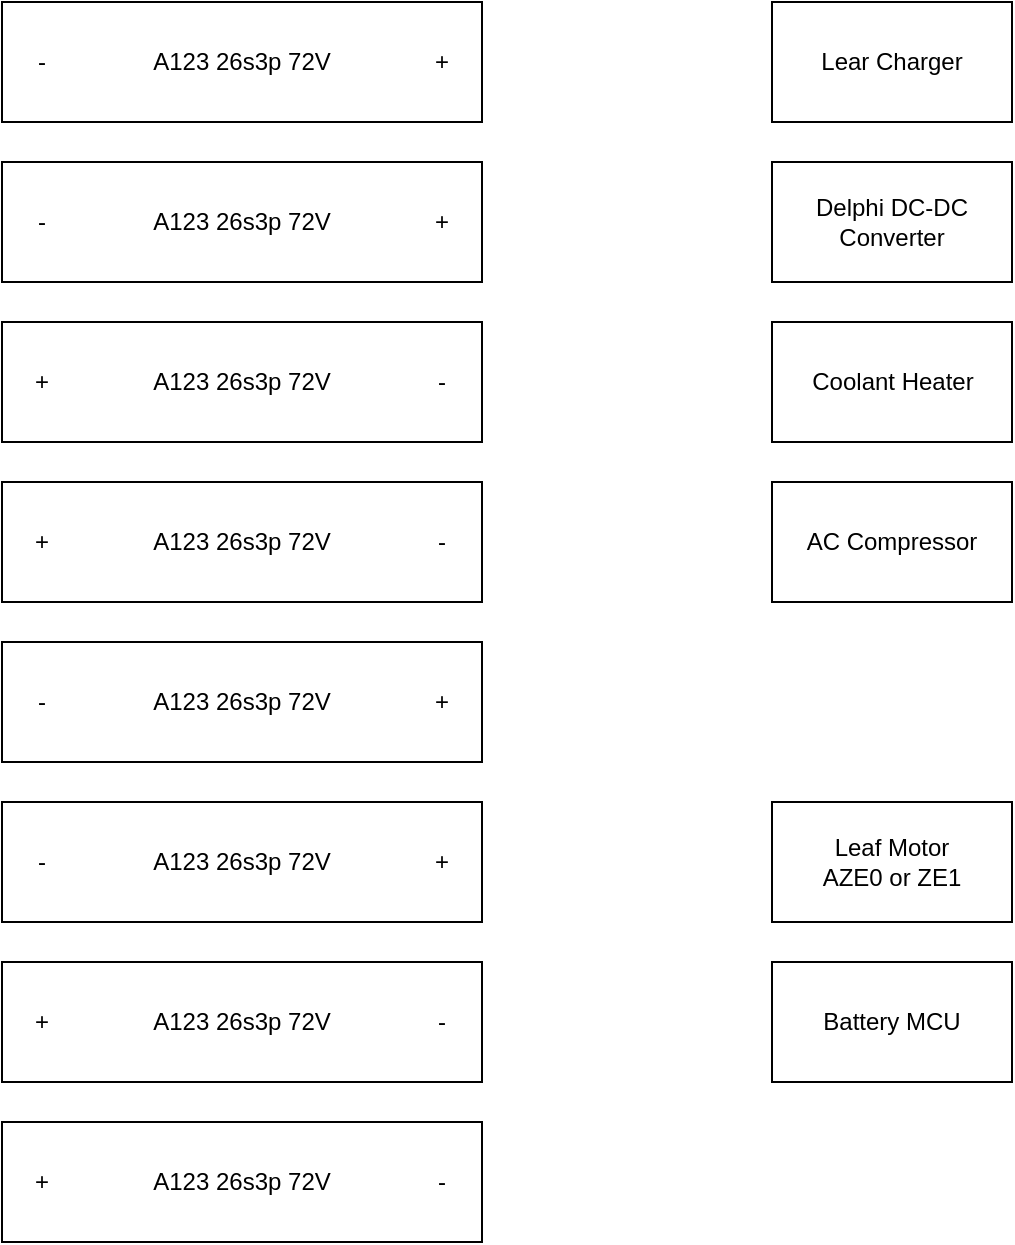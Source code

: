 <mxfile version="26.2.8">
  <diagram name="Page-1" id="MdFABfc416Y3jbGR-uwZ">
    <mxGraphModel dx="938" dy="595" grid="1" gridSize="10" guides="1" tooltips="1" connect="1" arrows="1" fold="1" page="1" pageScale="1" pageWidth="850" pageHeight="1100" math="0" shadow="0">
      <root>
        <mxCell id="0" />
        <mxCell id="1" parent="0" />
        <mxCell id="s7YrJAAwgMWa7x6NS1ye-47" value="" style="group" vertex="1" connectable="0" parent="1">
          <mxGeometry x="425" y="520" width="120" height="60" as="geometry" />
        </mxCell>
        <mxCell id="s7YrJAAwgMWa7x6NS1ye-43" value="" style="rounded=0;whiteSpace=wrap;html=1;" vertex="1" parent="s7YrJAAwgMWa7x6NS1ye-47">
          <mxGeometry width="120" height="60" as="geometry" />
        </mxCell>
        <mxCell id="s7YrJAAwgMWa7x6NS1ye-44" value="Battery MCU" style="text;html=1;align=center;verticalAlign=middle;whiteSpace=wrap;rounded=0;" vertex="1" parent="s7YrJAAwgMWa7x6NS1ye-47">
          <mxGeometry x="20" y="15" width="80" height="30" as="geometry" />
        </mxCell>
        <mxCell id="s7YrJAAwgMWa7x6NS1ye-48" value="" style="group" vertex="1" connectable="0" parent="1">
          <mxGeometry x="425" y="440" width="120" height="60" as="geometry" />
        </mxCell>
        <mxCell id="s7YrJAAwgMWa7x6NS1ye-45" value="" style="rounded=0;whiteSpace=wrap;html=1;" vertex="1" parent="s7YrJAAwgMWa7x6NS1ye-48">
          <mxGeometry width="120" height="60" as="geometry" />
        </mxCell>
        <mxCell id="s7YrJAAwgMWa7x6NS1ye-46" value="Leaf Motor AZE0 or ZE1" style="text;html=1;align=center;verticalAlign=middle;whiteSpace=wrap;rounded=0;" vertex="1" parent="s7YrJAAwgMWa7x6NS1ye-48">
          <mxGeometry x="15" y="15" width="90" height="30" as="geometry" />
        </mxCell>
        <mxCell id="s7YrJAAwgMWa7x6NS1ye-49" value="" style="group" vertex="1" connectable="0" parent="1">
          <mxGeometry x="425" y="280" width="120" height="60" as="geometry" />
        </mxCell>
        <mxCell id="s7YrJAAwgMWa7x6NS1ye-41" value="" style="rounded=0;whiteSpace=wrap;html=1;" vertex="1" parent="s7YrJAAwgMWa7x6NS1ye-49">
          <mxGeometry width="120" height="60" as="geometry" />
        </mxCell>
        <mxCell id="s7YrJAAwgMWa7x6NS1ye-42" value="&lt;div&gt;AC Compressor&lt;/div&gt;" style="text;html=1;align=center;verticalAlign=middle;whiteSpace=wrap;rounded=0;" vertex="1" parent="s7YrJAAwgMWa7x6NS1ye-49">
          <mxGeometry x="10" y="15" width="100" height="30" as="geometry" />
        </mxCell>
        <mxCell id="s7YrJAAwgMWa7x6NS1ye-50" value="" style="group" vertex="1" connectable="0" parent="1">
          <mxGeometry x="425" y="200" width="120" height="60" as="geometry" />
        </mxCell>
        <mxCell id="s7YrJAAwgMWa7x6NS1ye-39" value="" style="rounded=0;whiteSpace=wrap;html=1;" vertex="1" parent="s7YrJAAwgMWa7x6NS1ye-50">
          <mxGeometry width="120" height="60" as="geometry" />
        </mxCell>
        <mxCell id="s7YrJAAwgMWa7x6NS1ye-40" value="Coolant Heater" style="text;html=1;align=center;verticalAlign=middle;whiteSpace=wrap;rounded=0;" vertex="1" parent="s7YrJAAwgMWa7x6NS1ye-50">
          <mxGeometry x="17.5" y="15" width="85" height="30" as="geometry" />
        </mxCell>
        <mxCell id="s7YrJAAwgMWa7x6NS1ye-51" value="" style="group" vertex="1" connectable="0" parent="1">
          <mxGeometry x="425" y="120" width="120" height="60" as="geometry" />
        </mxCell>
        <mxCell id="s7YrJAAwgMWa7x6NS1ye-37" value="" style="rounded=0;whiteSpace=wrap;html=1;" vertex="1" parent="s7YrJAAwgMWa7x6NS1ye-51">
          <mxGeometry width="120" height="60" as="geometry" />
        </mxCell>
        <mxCell id="s7YrJAAwgMWa7x6NS1ye-38" value="Delphi DC-DC Converter" style="text;html=1;align=center;verticalAlign=middle;whiteSpace=wrap;rounded=0;" vertex="1" parent="s7YrJAAwgMWa7x6NS1ye-51">
          <mxGeometry x="5" y="15" width="110" height="30" as="geometry" />
        </mxCell>
        <mxCell id="s7YrJAAwgMWa7x6NS1ye-52" value="" style="group" vertex="1" connectable="0" parent="1">
          <mxGeometry x="425" y="40" width="120" height="60" as="geometry" />
        </mxCell>
        <mxCell id="s7YrJAAwgMWa7x6NS1ye-35" value="" style="rounded=0;whiteSpace=wrap;html=1;" vertex="1" parent="s7YrJAAwgMWa7x6NS1ye-52">
          <mxGeometry width="120" height="60" as="geometry" />
        </mxCell>
        <mxCell id="s7YrJAAwgMWa7x6NS1ye-36" value="Lear Charger" style="text;html=1;align=center;verticalAlign=middle;whiteSpace=wrap;rounded=0;" vertex="1" parent="s7YrJAAwgMWa7x6NS1ye-52">
          <mxGeometry x="20" y="15" width="80" height="30" as="geometry" />
        </mxCell>
        <mxCell id="s7YrJAAwgMWa7x6NS1ye-53" value="" style="group" vertex="1" connectable="0" parent="1">
          <mxGeometry x="40" y="40" width="240" height="60" as="geometry" />
        </mxCell>
        <mxCell id="s7YrJAAwgMWa7x6NS1ye-1" value="" style="rounded=0;whiteSpace=wrap;html=1;" vertex="1" parent="s7YrJAAwgMWa7x6NS1ye-53">
          <mxGeometry width="240" height="60" as="geometry" />
        </mxCell>
        <mxCell id="s7YrJAAwgMWa7x6NS1ye-9" value="A123 26s3p 72V" style="text;html=1;align=center;verticalAlign=middle;whiteSpace=wrap;rounded=0;" vertex="1" parent="s7YrJAAwgMWa7x6NS1ye-53">
          <mxGeometry x="70" y="15" width="100" height="30" as="geometry" />
        </mxCell>
        <mxCell id="s7YrJAAwgMWa7x6NS1ye-18" value="+" style="text;html=1;align=center;verticalAlign=middle;whiteSpace=wrap;rounded=0;" vertex="1" parent="s7YrJAAwgMWa7x6NS1ye-53">
          <mxGeometry x="210" y="15" width="20" height="30" as="geometry" />
        </mxCell>
        <mxCell id="s7YrJAAwgMWa7x6NS1ye-26" value="-" style="text;html=1;align=center;verticalAlign=middle;whiteSpace=wrap;rounded=0;" vertex="1" parent="s7YrJAAwgMWa7x6NS1ye-53">
          <mxGeometry x="10" y="15" width="20" height="30" as="geometry" />
        </mxCell>
        <mxCell id="s7YrJAAwgMWa7x6NS1ye-54" value="" style="group" vertex="1" connectable="0" parent="1">
          <mxGeometry x="40" y="120" width="240" height="60" as="geometry" />
        </mxCell>
        <mxCell id="s7YrJAAwgMWa7x6NS1ye-2" value="" style="rounded=0;whiteSpace=wrap;html=1;" vertex="1" parent="s7YrJAAwgMWa7x6NS1ye-54">
          <mxGeometry width="240" height="60" as="geometry" />
        </mxCell>
        <mxCell id="s7YrJAAwgMWa7x6NS1ye-10" value="A123 26s3p 72V" style="text;html=1;align=center;verticalAlign=middle;whiteSpace=wrap;rounded=0;" vertex="1" parent="s7YrJAAwgMWa7x6NS1ye-54">
          <mxGeometry x="70" y="15" width="100" height="30" as="geometry" />
        </mxCell>
        <mxCell id="s7YrJAAwgMWa7x6NS1ye-19" value="+" style="text;html=1;align=center;verticalAlign=middle;whiteSpace=wrap;rounded=0;" vertex="1" parent="s7YrJAAwgMWa7x6NS1ye-54">
          <mxGeometry x="210" y="15" width="20" height="30" as="geometry" />
        </mxCell>
        <mxCell id="s7YrJAAwgMWa7x6NS1ye-27" value="-" style="text;html=1;align=center;verticalAlign=middle;whiteSpace=wrap;rounded=0;" vertex="1" parent="s7YrJAAwgMWa7x6NS1ye-54">
          <mxGeometry x="10" y="15" width="20" height="30" as="geometry" />
        </mxCell>
        <mxCell id="s7YrJAAwgMWa7x6NS1ye-55" value="" style="group" vertex="1" connectable="0" parent="1">
          <mxGeometry x="40" y="200" width="240" height="60" as="geometry" />
        </mxCell>
        <mxCell id="s7YrJAAwgMWa7x6NS1ye-3" value="" style="rounded=0;whiteSpace=wrap;html=1;" vertex="1" parent="s7YrJAAwgMWa7x6NS1ye-55">
          <mxGeometry width="240" height="60" as="geometry" />
        </mxCell>
        <mxCell id="s7YrJAAwgMWa7x6NS1ye-11" value="A123 26s3p 72V" style="text;html=1;align=center;verticalAlign=middle;whiteSpace=wrap;rounded=0;" vertex="1" parent="s7YrJAAwgMWa7x6NS1ye-55">
          <mxGeometry x="70" y="15" width="100" height="30" as="geometry" />
        </mxCell>
        <mxCell id="s7YrJAAwgMWa7x6NS1ye-20" value="+" style="text;html=1;align=center;verticalAlign=middle;whiteSpace=wrap;rounded=0;" vertex="1" parent="s7YrJAAwgMWa7x6NS1ye-55">
          <mxGeometry x="10" y="15" width="20" height="30" as="geometry" />
        </mxCell>
        <mxCell id="s7YrJAAwgMWa7x6NS1ye-28" value="-" style="text;html=1;align=center;verticalAlign=middle;whiteSpace=wrap;rounded=0;" vertex="1" parent="s7YrJAAwgMWa7x6NS1ye-55">
          <mxGeometry x="210" y="15" width="20" height="30" as="geometry" />
        </mxCell>
        <mxCell id="s7YrJAAwgMWa7x6NS1ye-56" value="" style="group" vertex="1" connectable="0" parent="1">
          <mxGeometry x="40" y="280" width="240" height="60" as="geometry" />
        </mxCell>
        <mxCell id="s7YrJAAwgMWa7x6NS1ye-4" value="" style="rounded=0;whiteSpace=wrap;html=1;" vertex="1" parent="s7YrJAAwgMWa7x6NS1ye-56">
          <mxGeometry width="240" height="60" as="geometry" />
        </mxCell>
        <mxCell id="s7YrJAAwgMWa7x6NS1ye-12" value="A123 26s3p 72V" style="text;html=1;align=center;verticalAlign=middle;whiteSpace=wrap;rounded=0;" vertex="1" parent="s7YrJAAwgMWa7x6NS1ye-56">
          <mxGeometry x="70" y="15" width="100" height="30" as="geometry" />
        </mxCell>
        <mxCell id="s7YrJAAwgMWa7x6NS1ye-21" value="+" style="text;html=1;align=center;verticalAlign=middle;whiteSpace=wrap;rounded=0;" vertex="1" parent="s7YrJAAwgMWa7x6NS1ye-56">
          <mxGeometry x="10" y="15" width="20" height="30" as="geometry" />
        </mxCell>
        <mxCell id="s7YrJAAwgMWa7x6NS1ye-29" value="-" style="text;html=1;align=center;verticalAlign=middle;whiteSpace=wrap;rounded=0;" vertex="1" parent="s7YrJAAwgMWa7x6NS1ye-56">
          <mxGeometry x="210" y="15" width="20" height="30" as="geometry" />
        </mxCell>
        <mxCell id="s7YrJAAwgMWa7x6NS1ye-57" value="" style="group" vertex="1" connectable="0" parent="1">
          <mxGeometry x="40" y="360" width="240" height="60" as="geometry" />
        </mxCell>
        <mxCell id="s7YrJAAwgMWa7x6NS1ye-5" value="" style="rounded=0;whiteSpace=wrap;html=1;" vertex="1" parent="s7YrJAAwgMWa7x6NS1ye-57">
          <mxGeometry width="240" height="60" as="geometry" />
        </mxCell>
        <mxCell id="s7YrJAAwgMWa7x6NS1ye-13" value="A123 26s3p 72V" style="text;html=1;align=center;verticalAlign=middle;whiteSpace=wrap;rounded=0;" vertex="1" parent="s7YrJAAwgMWa7x6NS1ye-57">
          <mxGeometry x="70" y="15" width="100" height="30" as="geometry" />
        </mxCell>
        <mxCell id="s7YrJAAwgMWa7x6NS1ye-22" value="+" style="text;html=1;align=center;verticalAlign=middle;whiteSpace=wrap;rounded=0;" vertex="1" parent="s7YrJAAwgMWa7x6NS1ye-57">
          <mxGeometry x="210" y="15" width="20" height="30" as="geometry" />
        </mxCell>
        <mxCell id="s7YrJAAwgMWa7x6NS1ye-30" value="-" style="text;html=1;align=center;verticalAlign=middle;whiteSpace=wrap;rounded=0;" vertex="1" parent="s7YrJAAwgMWa7x6NS1ye-57">
          <mxGeometry x="10" y="15" width="20" height="30" as="geometry" />
        </mxCell>
        <mxCell id="s7YrJAAwgMWa7x6NS1ye-58" value="" style="group" vertex="1" connectable="0" parent="1">
          <mxGeometry x="40" y="440" width="240" height="60" as="geometry" />
        </mxCell>
        <mxCell id="s7YrJAAwgMWa7x6NS1ye-6" value="" style="rounded=0;whiteSpace=wrap;html=1;" vertex="1" parent="s7YrJAAwgMWa7x6NS1ye-58">
          <mxGeometry width="240" height="60" as="geometry" />
        </mxCell>
        <mxCell id="s7YrJAAwgMWa7x6NS1ye-14" value="A123 26s3p 72V" style="text;html=1;align=center;verticalAlign=middle;whiteSpace=wrap;rounded=0;" vertex="1" parent="s7YrJAAwgMWa7x6NS1ye-58">
          <mxGeometry x="70" y="15" width="100" height="30" as="geometry" />
        </mxCell>
        <mxCell id="s7YrJAAwgMWa7x6NS1ye-23" value="+" style="text;html=1;align=center;verticalAlign=middle;whiteSpace=wrap;rounded=0;" vertex="1" parent="s7YrJAAwgMWa7x6NS1ye-58">
          <mxGeometry x="210" y="15" width="20" height="30" as="geometry" />
        </mxCell>
        <mxCell id="s7YrJAAwgMWa7x6NS1ye-31" value="-" style="text;html=1;align=center;verticalAlign=middle;whiteSpace=wrap;rounded=0;" vertex="1" parent="s7YrJAAwgMWa7x6NS1ye-58">
          <mxGeometry x="10" y="15" width="20" height="30" as="geometry" />
        </mxCell>
        <mxCell id="s7YrJAAwgMWa7x6NS1ye-59" value="" style="group" vertex="1" connectable="0" parent="1">
          <mxGeometry x="40" y="520" width="240" height="60" as="geometry" />
        </mxCell>
        <mxCell id="s7YrJAAwgMWa7x6NS1ye-7" value="" style="rounded=0;whiteSpace=wrap;html=1;" vertex="1" parent="s7YrJAAwgMWa7x6NS1ye-59">
          <mxGeometry width="240" height="60" as="geometry" />
        </mxCell>
        <mxCell id="s7YrJAAwgMWa7x6NS1ye-15" value="A123 26s3p 72V" style="text;html=1;align=center;verticalAlign=middle;whiteSpace=wrap;rounded=0;" vertex="1" parent="s7YrJAAwgMWa7x6NS1ye-59">
          <mxGeometry x="70" y="15" width="100" height="30" as="geometry" />
        </mxCell>
        <mxCell id="s7YrJAAwgMWa7x6NS1ye-24" value="+" style="text;html=1;align=center;verticalAlign=middle;whiteSpace=wrap;rounded=0;" vertex="1" parent="s7YrJAAwgMWa7x6NS1ye-59">
          <mxGeometry x="10" y="15" width="20" height="30" as="geometry" />
        </mxCell>
        <mxCell id="s7YrJAAwgMWa7x6NS1ye-32" value="-" style="text;html=1;align=center;verticalAlign=middle;whiteSpace=wrap;rounded=0;" vertex="1" parent="s7YrJAAwgMWa7x6NS1ye-59">
          <mxGeometry x="210" y="15" width="20" height="30" as="geometry" />
        </mxCell>
        <mxCell id="s7YrJAAwgMWa7x6NS1ye-60" value="" style="group" vertex="1" connectable="0" parent="1">
          <mxGeometry x="40" y="600" width="240" height="60" as="geometry" />
        </mxCell>
        <mxCell id="s7YrJAAwgMWa7x6NS1ye-8" value="" style="rounded=0;whiteSpace=wrap;html=1;" vertex="1" parent="s7YrJAAwgMWa7x6NS1ye-60">
          <mxGeometry width="240" height="60" as="geometry" />
        </mxCell>
        <mxCell id="s7YrJAAwgMWa7x6NS1ye-16" value="A123 26s3p 72V" style="text;html=1;align=center;verticalAlign=middle;whiteSpace=wrap;rounded=0;" vertex="1" parent="s7YrJAAwgMWa7x6NS1ye-60">
          <mxGeometry x="70" y="15" width="100" height="30" as="geometry" />
        </mxCell>
        <mxCell id="s7YrJAAwgMWa7x6NS1ye-25" value="+" style="text;html=1;align=center;verticalAlign=middle;whiteSpace=wrap;rounded=0;" vertex="1" parent="s7YrJAAwgMWa7x6NS1ye-60">
          <mxGeometry x="10" y="15" width="20" height="30" as="geometry" />
        </mxCell>
        <mxCell id="s7YrJAAwgMWa7x6NS1ye-33" value="-" style="text;html=1;align=center;verticalAlign=middle;whiteSpace=wrap;rounded=0;" vertex="1" parent="s7YrJAAwgMWa7x6NS1ye-60">
          <mxGeometry x="210" y="15" width="20" height="30" as="geometry" />
        </mxCell>
      </root>
    </mxGraphModel>
  </diagram>
</mxfile>
